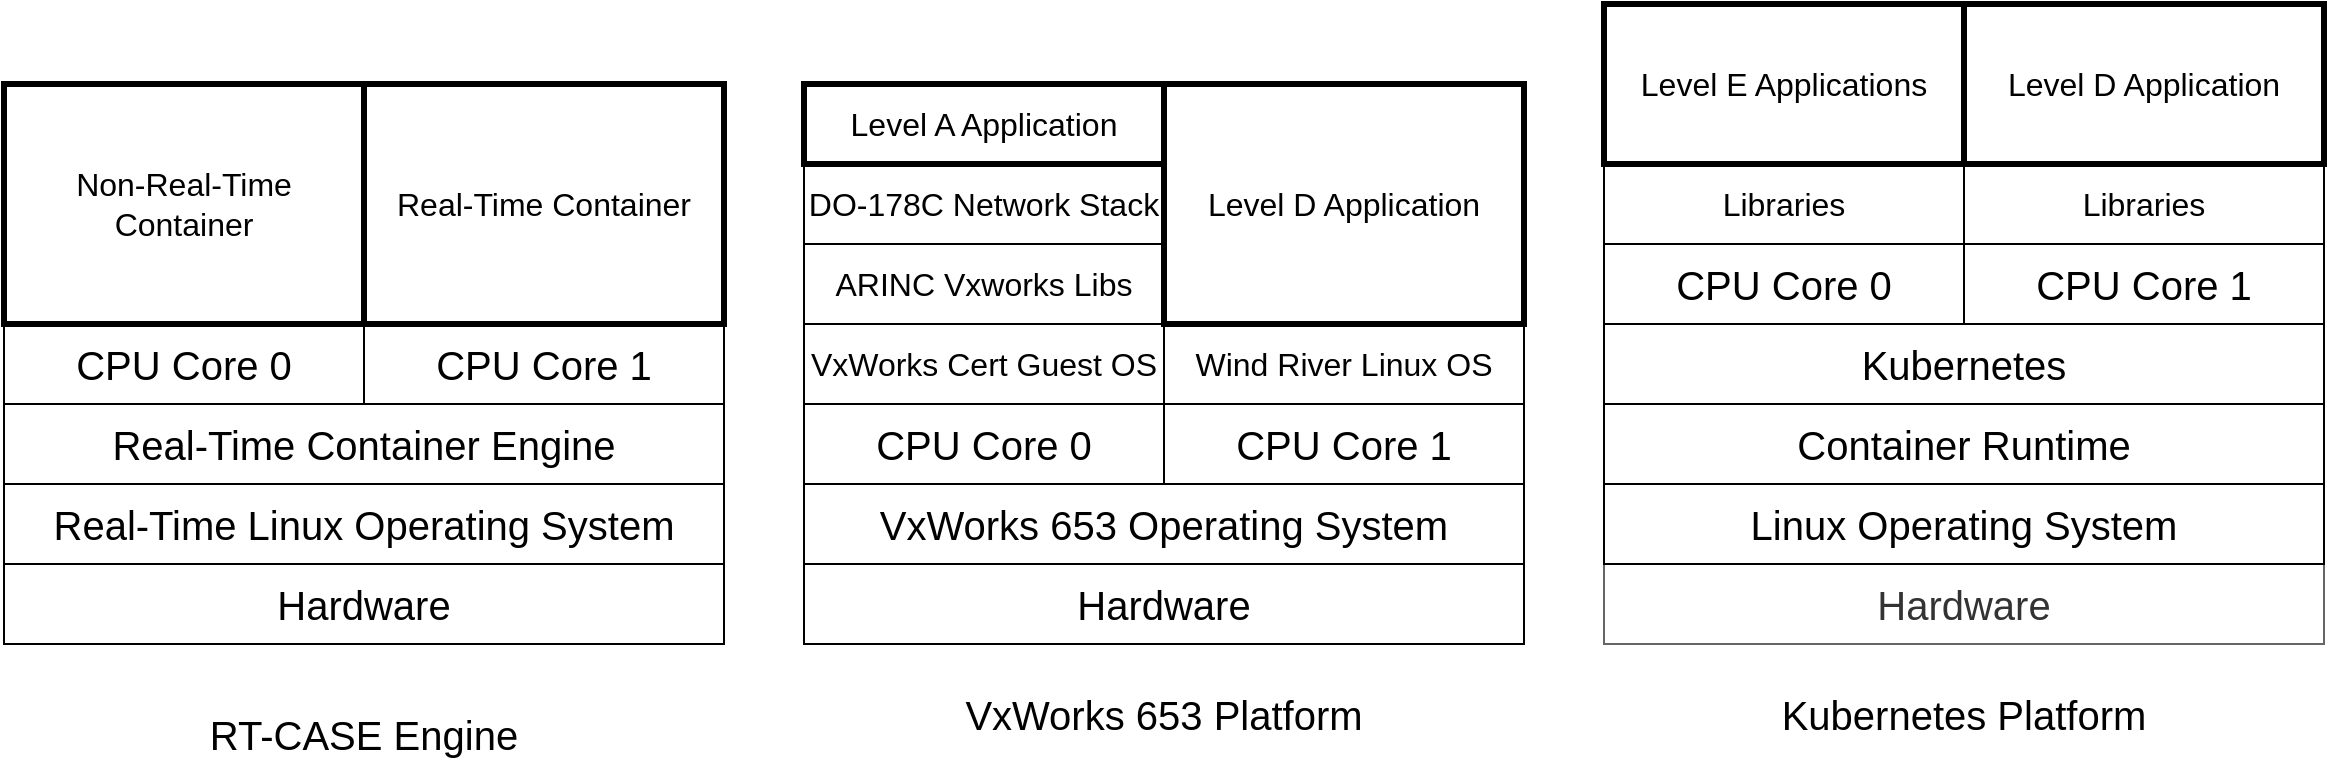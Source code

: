 <mxfile version="16.5.3" type="device"><diagram id="OIbWEHBxTOSEEqofGmza" name="Page-1"><mxGraphModel dx="2862" dy="1169" grid="1" gridSize="10" guides="1" tooltips="1" connect="1" arrows="1" fold="1" page="0" pageScale="1" pageWidth="827" pageHeight="1169" math="0" shadow="0"><root><mxCell id="0"/><mxCell id="1" parent="0"/><mxCell id="WUN1VR1r7Uq4CXXJ-LLV-1" value="&lt;font style=&quot;font-size: 20px&quot;&gt;Hardware&lt;/font&gt;" style="rounded=0;whiteSpace=wrap;html=1;fillColor=none;" parent="1" vertex="1"><mxGeometry y="400" width="360" height="40" as="geometry"/></mxCell><mxCell id="WUN1VR1r7Uq4CXXJ-LLV-2" value="&lt;font style=&quot;font-size: 20px&quot;&gt;VxWorks 653 Operating System&lt;/font&gt;" style="rounded=0;whiteSpace=wrap;html=1;fillColor=none;" parent="1" vertex="1"><mxGeometry y="360" width="360" height="40" as="geometry"/></mxCell><mxCell id="WUN1VR1r7Uq4CXXJ-LLV-4" value="&lt;font style=&quot;font-size: 20px&quot;&gt;CPU Core 0&lt;/font&gt;" style="rounded=0;whiteSpace=wrap;html=1;fillColor=none;" parent="1" vertex="1"><mxGeometry y="320" width="180" height="40" as="geometry"/></mxCell><mxCell id="WUN1VR1r7Uq4CXXJ-LLV-5" value="&lt;font style=&quot;font-size: 20px&quot;&gt;CPU Core 1&lt;/font&gt;" style="rounded=0;whiteSpace=wrap;html=1;fillColor=none;" parent="1" vertex="1"><mxGeometry x="180" y="320" width="180" height="40" as="geometry"/></mxCell><mxCell id="WUN1VR1r7Uq4CXXJ-LLV-8" value="&lt;font style=&quot;font-size: 16px&quot;&gt;VxWorks Cert Guest OS&lt;/font&gt;" style="rounded=0;whiteSpace=wrap;html=1;fillColor=none;" parent="1" vertex="1"><mxGeometry y="280" width="180" height="40" as="geometry"/></mxCell><mxCell id="WUN1VR1r7Uq4CXXJ-LLV-9" value="&lt;span style=&quot;font-size: 16px&quot;&gt;Wind River Linux OS&lt;/span&gt;" style="rounded=0;whiteSpace=wrap;html=1;fillColor=none;" parent="1" vertex="1"><mxGeometry x="180" y="280" width="180" height="40" as="geometry"/></mxCell><mxCell id="WUN1VR1r7Uq4CXXJ-LLV-11" value="Level D Application" style="rounded=0;whiteSpace=wrap;html=1;fontSize=16;fillColor=none;strokeWidth=3;" parent="1" vertex="1"><mxGeometry x="180" y="160" width="180" height="120" as="geometry"/></mxCell><mxCell id="WUN1VR1r7Uq4CXXJ-LLV-12" value="Level A Application" style="rounded=0;whiteSpace=wrap;html=1;fontSize=16;fillColor=none;strokeWidth=3;" parent="1" vertex="1"><mxGeometry y="160" width="180" height="40" as="geometry"/></mxCell><mxCell id="WUN1VR1r7Uq4CXXJ-LLV-13" value="DO-178C Network Stack" style="rounded=0;whiteSpace=wrap;html=1;fontSize=16;fillColor=none;" parent="1" vertex="1"><mxGeometry y="200" width="180" height="40" as="geometry"/></mxCell><mxCell id="WUN1VR1r7Uq4CXXJ-LLV-14" value="ARINC Vxworks Libs" style="rounded=0;whiteSpace=wrap;html=1;fontSize=16;fillColor=none;" parent="1" vertex="1"><mxGeometry y="240" width="180" height="40" as="geometry"/></mxCell><mxCell id="WUN1VR1r7Uq4CXXJ-LLV-15" value="&lt;font style=&quot;font-size: 20px&quot;&gt;Hardware&lt;/font&gt;" style="rounded=0;whiteSpace=wrap;html=1;fillColor=none;fontColor=#333333;strokeColor=#666666;" parent="1" vertex="1"><mxGeometry x="400" y="400" width="360" height="40" as="geometry"/></mxCell><mxCell id="WUN1VR1r7Uq4CXXJ-LLV-16" value="&lt;font style=&quot;font-size: 20px&quot;&gt;Linux Operating System&lt;/font&gt;" style="rounded=0;whiteSpace=wrap;html=1;fillColor=none;" parent="1" vertex="1"><mxGeometry x="400" y="360" width="360" height="40" as="geometry"/></mxCell><mxCell id="WUN1VR1r7Uq4CXXJ-LLV-17" value="&lt;font style=&quot;font-size: 20px&quot;&gt;CPU Core 0&lt;/font&gt;" style="rounded=0;whiteSpace=wrap;html=1;fillColor=none;" parent="1" vertex="1"><mxGeometry x="400" y="240" width="180" height="40" as="geometry"/></mxCell><mxCell id="WUN1VR1r7Uq4CXXJ-LLV-18" value="&lt;font style=&quot;font-size: 20px&quot;&gt;CPU Core 1&lt;/font&gt;" style="rounded=0;whiteSpace=wrap;html=1;fillColor=none;" parent="1" vertex="1"><mxGeometry x="580" y="240" width="180" height="40" as="geometry"/></mxCell><mxCell id="WUN1VR1r7Uq4CXXJ-LLV-19" value="&lt;span style=&quot;font-size: 20px&quot;&gt;Kubernetes&lt;/span&gt;" style="rounded=0;whiteSpace=wrap;html=1;fillColor=none;" parent="1" vertex="1"><mxGeometry x="400" y="280" width="360" height="40" as="geometry"/></mxCell><mxCell id="WUN1VR1r7Uq4CXXJ-LLV-20" value="Libraries" style="rounded=0;whiteSpace=wrap;html=1;fontSize=16;fillColor=none;" parent="1" vertex="1"><mxGeometry x="400" y="200" width="180" height="40" as="geometry"/></mxCell><mxCell id="WUN1VR1r7Uq4CXXJ-LLV-22" value="Level E Applications" style="rounded=0;whiteSpace=wrap;html=1;fontSize=16;fillColor=none;strokeWidth=3;" parent="1" vertex="1"><mxGeometry x="400" y="120" width="180" height="80" as="geometry"/></mxCell><mxCell id="WUN1VR1r7Uq4CXXJ-LLV-23" value="Level D Application" style="rounded=0;whiteSpace=wrap;html=1;fontSize=16;fillColor=none;strokeWidth=3;" parent="1" vertex="1"><mxGeometry x="580" y="120" width="180" height="80" as="geometry"/></mxCell><mxCell id="WUN1VR1r7Uq4CXXJ-LLV-24" value="Libraries" style="rounded=0;whiteSpace=wrap;html=1;fontSize=16;fillColor=none;" parent="1" vertex="1"><mxGeometry x="580" y="200" width="180" height="40" as="geometry"/></mxCell><mxCell id="WUN1VR1r7Uq4CXXJ-LLV-25" value="&lt;span style=&quot;font-size: 20px&quot;&gt;Container Runtime&lt;/span&gt;" style="rounded=0;whiteSpace=wrap;html=1;fillColor=none;" parent="1" vertex="1"><mxGeometry x="400" y="320" width="360" height="40" as="geometry"/></mxCell><mxCell id="WUN1VR1r7Uq4CXXJ-LLV-26" value="&lt;font style=&quot;font-size: 20px&quot;&gt;VxWorks 653 Platform&lt;/font&gt;" style="text;html=1;strokeColor=none;fillColor=none;align=center;verticalAlign=middle;whiteSpace=wrap;rounded=0;fontSize=16;" parent="1" vertex="1"><mxGeometry x="75" y="460" width="210" height="30" as="geometry"/></mxCell><mxCell id="WUN1VR1r7Uq4CXXJ-LLV-28" value="&lt;font style=&quot;font-size: 20px&quot;&gt;Kubernetes Platform&lt;/font&gt;" style="text;html=1;strokeColor=none;fillColor=none;align=center;verticalAlign=middle;whiteSpace=wrap;rounded=0;fontSize=16;" parent="1" vertex="1"><mxGeometry x="475" y="460" width="210" height="30" as="geometry"/></mxCell><mxCell id="WUN1VR1r7Uq4CXXJ-LLV-29" value="&lt;font style=&quot;font-size: 20px&quot;&gt;Hardware&lt;/font&gt;" style="rounded=0;whiteSpace=wrap;html=1;fillColor=none;" parent="1" vertex="1"><mxGeometry x="-400" y="400" width="360" height="40" as="geometry"/></mxCell><mxCell id="WUN1VR1r7Uq4CXXJ-LLV-30" value="&lt;font style=&quot;font-size: 20px&quot;&gt;Real-Time Linux Operating System&lt;/font&gt;" style="rounded=0;whiteSpace=wrap;html=1;fillColor=none;" parent="1" vertex="1"><mxGeometry x="-400" y="360" width="360" height="40" as="geometry"/></mxCell><mxCell id="WUN1VR1r7Uq4CXXJ-LLV-31" value="&lt;font style=&quot;font-size: 20px&quot;&gt;Real-Time Container Engine&lt;/font&gt;" style="rounded=0;whiteSpace=wrap;html=1;fillColor=none;" parent="1" vertex="1"><mxGeometry x="-400" y="320" width="360" height="40" as="geometry"/></mxCell><mxCell id="WUN1VR1r7Uq4CXXJ-LLV-32" value="&lt;font style=&quot;font-size: 20px&quot;&gt;CPU Core 0&lt;/font&gt;" style="rounded=0;whiteSpace=wrap;html=1;fillColor=none;" parent="1" vertex="1"><mxGeometry x="-400" y="280" width="180" height="40" as="geometry"/></mxCell><mxCell id="WUN1VR1r7Uq4CXXJ-LLV-33" value="&lt;font style=&quot;font-size: 20px&quot;&gt;CPU Core 1&lt;/font&gt;" style="rounded=0;whiteSpace=wrap;html=1;fillColor=none;" parent="1" vertex="1"><mxGeometry x="-220" y="280" width="180" height="40" as="geometry"/></mxCell><mxCell id="WUN1VR1r7Uq4CXXJ-LLV-34" value="Real-Time Container" style="rounded=0;whiteSpace=wrap;html=1;fontSize=16;fillColor=none;strokeWidth=3;" parent="1" vertex="1"><mxGeometry x="-220" y="160" width="180" height="120" as="geometry"/></mxCell><mxCell id="WUN1VR1r7Uq4CXXJ-LLV-35" value="Non-Real-Time Container" style="rounded=0;whiteSpace=wrap;html=1;fontSize=16;fillColor=none;strokeWidth=3;" parent="1" vertex="1"><mxGeometry x="-400" y="160" width="180" height="120" as="geometry"/></mxCell><mxCell id="WUN1VR1r7Uq4CXXJ-LLV-36" value="&lt;font style=&quot;font-size: 20px&quot;&gt;RT-CASE Engine&lt;/font&gt;" style="text;html=1;strokeColor=none;fillColor=none;align=center;verticalAlign=middle;whiteSpace=wrap;rounded=0;fontSize=16;" parent="1" vertex="1"><mxGeometry x="-325" y="470" width="210" height="30" as="geometry"/></mxCell></root></mxGraphModel></diagram></mxfile>